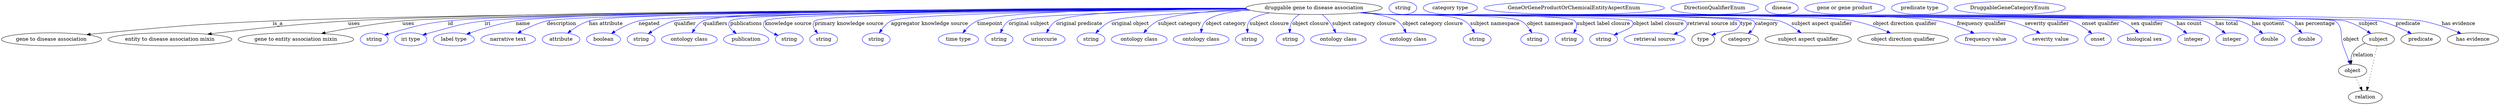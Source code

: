 digraph {
	graph [bb="0,0,6888.6,283"];
	node [label="\N"];
	"druggable gene to disease association"	[height=0.5,
		label="druggable gene to disease association",
		pos="3621.8,265",
		width=5.2176];
	"gene to disease association"	[height=0.5,
		pos="137.79,178",
		width=3.8274];
	"druggable gene to disease association" -> "gene to disease association"	[label=is_a,
		lp="762.79,221.5",
		pos="e,234.98,190.85 3434.9,263.16 2884.4,260.46 1274.4,250.88 748.79,229 542.22,220.4 490.64,215.21 284.79,196 271.95,194.8 258.49,193.42 \
245.15,191.97"];
	"entity to disease association mixin"	[height=0.5,
		pos="464.79,178",
		width=4.7482];
	"druggable gene to disease association" -> "entity to disease association mixin"	[label=uses,
		lp="973.29,221.5",
		pos="e,569.19,192.31 3434.1,263.69 2910.3,262.48 1439.5,256.65 956.79,229 827.1,221.57 678.84,205.46 579.27,193.52"];
	"gene to entity association mixin"	[height=0.5,
		pos="812.79,178",
		width=4.4232];
	"druggable gene to disease association" -> "gene to entity association mixin"	[label=uses,
		lp="1123.3,221.5",
		pos="e,883.38,194.16 3434.8,263.07 2891.3,260.12 1335.8,249.94 1106.8,229 1034,222.35 952.18,207.84 893.35,196.16"];
	id	[color=blue,
		height=0.5,
		label=string,
		pos="1028.8,178",
		width=1.0652];
	"druggable gene to disease association" -> id	[color=blue,
		label=id,
		lp="1238.8,221.5",
		pos="e,1057.8,189.95 3434.3,263.36 2909.1,261.27 1447.6,253.32 1231.8,229 1161.8,221.11 1144.6,215.13 1076.8,196 1073.7,195.12 1070.5,\
194.15 1067.3,193.13",
		style=solid];
	iri	[color=blue,
		height=0.5,
		label="iri type",
		pos="1129.8,178",
		width=1.2277];
	"druggable gene to disease association" -> iri	[color=blue,
		label=iri,
		lp="1340.8,221.5",
		pos="e,1162.7,190.09 3434.5,263.3 2925,261.09 1538.4,252.94 1332.8,229 1265,221.1 1248.7,213.78 1182.8,196 1179.4,195.09 1175.9,194.1 \
1172.5,193.07",
		style=solid];
	name	[color=blue,
		height=0.5,
		label="label type",
		pos="1248.8,178",
		width=1.5707];
	"druggable gene to disease association" -> name	[color=blue,
		label=name,
		lp="1438.8,221.5",
		pos="e,1283.6,192.27 3433.9,263.92 2937.3,263.29 1614.7,258.81 1418.8,229 1375.2,222.37 1327.1,207.49 1293.2,195.67",
		style=solid];
	description	[color=blue,
		height=0.5,
		label="narrative text",
		pos="1398.8,178",
		width=2.0943];
	"druggable gene to disease association" -> description	[color=blue,
		label=description,
		lp="1545.3,221.5",
		pos="e,1424.7,195.03 3434.9,263.05 2934.8,260.21 1597.8,250.64 1504.8,229 1479.7,223.16 1453.5,210.87 1433.4,199.93",
		style=solid];
	"has attribute"	[color=blue,
		height=0.5,
		label=attribute,
		pos="1543.8,178",
		width=1.4443];
	"druggable gene to disease association" -> "has attribute"	[color=blue,
		label="has attribute",
		lp="1667.8,221.5",
		pos="e,1561.9,194.99 3434.6,263.52 2953.7,261.9 1706.5,255.2 1620.8,229 1602.4,223.37 1584.2,211.9 1570.1,201.37",
		style=solid];
	negated	[color=blue,
		height=0.5,
		label=boolean,
		pos="1660.8,178",
		width=1.2999];
	"druggable gene to disease association" -> negated	[color=blue,
		label=negated,
		lp="1785.8,221.5",
		pos="e,1682.5,194.04 3435,262.8 2978.5,259.55 1837,249.43 1756.8,229 1733.5,223.07 1709.6,210.61 1691.4,199.61",
		style=solid];
	qualifier	[color=blue,
		height=0.5,
		label=string,
		pos="1763.8,178",
		width=1.0652];
	"druggable gene to disease association" -> qualifier	[color=blue,
		label=qualifier,
		lp="1884.8,221.5",
		pos="e,1783.5,193.55 3435.2,262.7 2996.4,259.32 1930,249.09 1854.8,229 1832.2,222.98 1809.2,210.26 1792,199.16",
		style=solid];
	qualifiers	[color=blue,
		height=0.5,
		label="ontology class",
		pos="1896.8,178",
		width=2.1304];
	"druggable gene to disease association" -> qualifiers	[color=blue,
		label=qualifiers,
		lp="1968.3,221.5",
		pos="e,1904.7,196.23 3433.9,264.47 3008,264.94 2000.5,262.47 1934.8,229 1924.5,223.75 1916.2,214.27 1910,204.96",
		style=solid];
	publications	[color=blue,
		height=0.5,
		label=publication,
		pos="2053.8,178",
		width=1.7332];
	"druggable gene to disease association" -> publications	[color=blue,
		label=publications,
		lp="2053.8,221.5",
		pos="e,2026.6,194.25 3434.7,263.33 3015.3,261.39 2034.4,254.15 2009.8,229 2000.9,219.96 2007.7,209.51 2018.3,200.51",
		style=solid];
	"knowledge source"	[color=blue,
		height=0.5,
		label=string,
		pos="2172.8,178",
		width=1.0652];
	"druggable gene to disease association" -> "knowledge source"	[color=blue,
		label="knowledge source",
		lp="2170.3,221.5",
		pos="e,2141.9,188.87 3434.7,263.06 3034.3,260.6 2128.7,252.45 2105.8,229 2092.2,215.07 2111.2,202.01 2132.5,192.74",
		style=solid];
	"primary knowledge source"	[color=blue,
		height=0.5,
		label=string,
		pos="2267.8,178",
		width=1.0652];
	"druggable gene to disease association" -> "primary knowledge source"	[color=blue,
		label="primary knowledge source",
		lp="2337.8,221.5",
		pos="e,2251.2,194.5 3435.6,262.61 3063.8,259.4 2263.3,250.05 2242.8,229 2235.5,221.55 2238.7,211.57 2244.9,202.49",
		style=solid];
	"aggregator knowledge source"	[color=blue,
		height=0.5,
		label=string,
		pos="2412.8,178",
		width=1.0652];
	"druggable gene to disease association" -> "aggregator knowledge source"	[color=blue,
		label="aggregator knowledge source",
		lp="2560.3,221.5",
		pos="e,2421.4,195.73 3435.7,262.44 3117,259.21 2496.9,250.22 2453.8,229 2442.8,223.61 2433.8,213.79 2427,204.26",
		style=solid];
	timepoint	[color=blue,
		height=0.5,
		label="time type",
		pos="2639.8,178",
		width=1.5346];
	"druggable gene to disease association" -> timepoint	[color=blue,
		label=timepoint,
		lp="2726.8,221.5",
		pos="e,2651.8,195.78 3434.1,264.06 3182,263.06 2758,257.12 2691.8,229 2678.9,223.51 2667.3,213.25 2658.4,203.44",
		style=solid];
	"original subject"	[color=blue,
		height=0.5,
		label=string,
		pos="2751.8,178",
		width=1.0652];
	"druggable gene to disease association" -> "original subject"	[color=blue,
		label="original subject",
		lp="2834.8,221.5",
		pos="e,2756.2,195.99 3438.6,260.97 3199,256.34 2806.3,246.18 2778.8,229 2770.2,223.62 2764.1,214.5 2760,205.51",
		style=solid];
	"original predicate"	[color=blue,
		height=0.5,
		label=uriorcurie,
		pos="2876.8,178",
		width=1.5887];
	"druggable gene to disease association" -> "original predicate"	[color=blue,
		label="original predicate",
		lp="2973.3,221.5",
		pos="e,2883.2,196.05 3434.4,263.48 3238.8,261.56 2954.3,254.37 2909.8,229 2900.3,223.59 2893,214.21 2887.8,205.02",
		style=solid];
	"original object"	[color=blue,
		height=0.5,
		label=string,
		pos="3005.8,178",
		width=1.0652];
	"druggable gene to disease association" -> "original object"	[color=blue,
		label="original object",
		lp="3114.3,221.5",
		pos="e,3018.9,195.19 3445.7,258.67 3295.2,253.17 3097.6,243.37 3062.8,229 3048.8,223.24 3035.9,212.6 3025.9,202.61",
		style=solid];
	"subject category"	[color=blue,
		height=0.5,
		label="ontology class",
		pos="3138.8,178",
		width=2.1304];
	"druggable gene to disease association" -> "subject category"	[color=blue,
		label="subject category",
		lp="3250.3,221.5",
		pos="e,3151.3,196.06 3438,261.26 3341.5,257.42 3234.4,248.66 3190.8,229 3178.3,223.37 3167,213.43 3158.1,203.88",
		style=solid];
	"object category"	[color=blue,
		height=0.5,
		label="ontology class",
		pos="3309.8,178",
		width=2.1304];
	"druggable gene to disease association" -> "object category"	[color=blue,
		label="object category",
		lp="3378.3,221.5",
		pos="e,3309.6,196.38 3442.4,259.64 3390.2,254.84 3342.1,245.78 3322.8,229 3316.2,223.3 3312.8,214.78 3311,206.37",
		style=solid];
	"subject closure"	[color=blue,
		height=0.5,
		label=string,
		pos="3442.8,178",
		width=1.0652];
	"druggable gene to disease association" -> "subject closure"	[color=blue,
		label="subject closure",
		lp="3498.3,221.5",
		pos="e,3438.2,196.17 3498.8,251.27 3473.6,246.12 3452.1,238.95 3443.8,229 3438.5,222.73 3437,214.31 3437.2,206.16",
		style=solid];
	"object closure"	[color=blue,
		height=0.5,
		label=string,
		pos="3555.8,178",
		width=1.0652];
	"druggable gene to disease association" -> "object closure"	[color=blue,
		label="object closure",
		lp="3611.8,221.5",
		pos="e,3554.2,196.04 3581.4,247.39 3573.8,242.53 3566.7,236.46 3561.8,229 3557.4,222.29 3555.4,213.97 3554.6,206.05",
		style=solid];
	"subject category closure"	[color=blue,
		height=0.5,
		label="ontology class",
		pos="3688.8,178",
		width=2.1304];
	"druggable gene to disease association" -> "subject category closure"	[color=blue,
		label="subject category closure",
		lp="3759.3,221.5",
		pos="e,3681.4,196.13 3643.9,247.12 3650.1,241.74 3656.6,235.49 3661.8,229 3667.5,221.8 3672.7,213.19 3676.9,205.16",
		style=solid];
	"object category closure"	[color=blue,
		height=0.5,
		label="ontology class",
		pos="3881.8,178",
		width=2.1304];
	"druggable gene to disease association" -> "object category closure"	[color=blue,
		label="object category closure",
		lp="3949.3,221.5",
		pos="e,3875.6,196.12 3758.8,252.63 3798.1,247.3 3834.6,239.7 3850.8,229 3859.5,223.23 3866.2,214.08 3871.1,205.17",
		style=solid];
	"subject namespace"	[color=blue,
		height=0.5,
		label=string,
		pos="4071.8,178",
		width=1.0652];
	"druggable gene to disease association" -> "subject namespace"	[color=blue,
		label="subject namespace",
		lp="4120.8,221.5",
		pos="e,4064.7,195.94 3755.8,252.37 3776.9,250.56 3798.4,248.72 3818.8,247 3867.2,242.91 3994.6,253.2 4036.8,229 4046.4,223.46 4054.1,\
214.05 4059.7,204.88",
		style=solid];
	"object namespace"	[color=blue,
		height=0.5,
		label=string,
		pos="4230.8,178",
		width=1.0652];
	"druggable gene to disease association" -> "object namespace"	[color=blue,
		label="object namespace",
		lp="4273.8,221.5",
		pos="e,4222.8,196.12 3752.3,252.03 3774.5,250.2 3797.3,248.44 3818.8,247 3860.3,244.21 4156,248.38 4192.8,229 4203,223.61 4211.3,214.1 \
4217.5,204.81",
		style=solid];
	"subject label closure"	[color=blue,
		height=0.5,
		label=string,
		pos="4325.8,178",
		width=1.0652];
	"druggable gene to disease association" -> "subject label closure"	[color=blue,
		label="subject label closure",
		lp="4420.8,221.5",
		pos="e,4338.4,195.31 3750.7,251.91 3773.4,250.06 3796.8,248.33 3818.8,247 3847.8,245.25 4321.6,249.91 4341.8,229 4348.3,222.29 4347,212.94 \
4343.2,204.15",
		style=solid];
	"object label closure"	[color=blue,
		height=0.5,
		label=string,
		pos="4420.8,178",
		width=1.0652];
	"druggable gene to disease association" -> "object label closure"	[color=blue,
		label="object label closure",
		lp="4572.3,221.5",
		pos="e,4449.6,190.14 3749.9,251.83 3772.8,249.97 3796.5,248.25 3818.8,247 3837.7,245.94 4485.6,242.54 4498.8,229 4503.4,224.22 4502.4,\
219.6 4498.8,214 4496.3,210.08 4477.4,201.57 4458.8,193.92",
		style=solid];
	"retrieval source ids"	[color=blue,
		height=0.5,
		label="retrieval source",
		pos="4561.8,178",
		width=2.347];
	"druggable gene to disease association" -> "retrieval source ids"	[color=blue,
		label="retrieval source ids",
		lp="4721.3,221.5",
		pos="e,4614.6,192.15 3749.4,251.78 3772.5,249.92 3796.3,248.21 3818.8,247 3841.7,245.76 4629.7,245.42 4645.8,229 4659.1,215.37 4644.6,\
204.07 4624,195.68",
		style=solid];
	type	[height=0.5,
		pos="4695.8,178",
		width=0.86659];
	"druggable gene to disease association" -> type	[color=blue,
		label=type,
		lp="4814.8,221.5",
		pos="e,4719.9,189.44 3749.1,251.74 3772.3,249.87 3796.2,248.18 3818.8,247 3845.9,245.58 4775.8,248.35 4794.8,229 4799.5,224.24 4798.7,\
219.37 4794.8,214 4778.8,192.27 4762.2,205.18 4736.8,196 4734.4,195.13 4731.9,194.2 4729.4,193.24",
		style=solid];
	category	[height=0.5,
		pos="4796.8,178",
		width=1.4263];
	"druggable gene to disease association" -> category	[color=blue,
		label=category,
		lp="4871.3,221.5",
		pos="e,4820.3,194.24 3749.1,251.73 3772.3,249.86 3796.2,248.17 3818.8,247 3847,245.54 4815,249.14 4834.8,229 4843.2,220.45 4837.4,210.02 \
4828,200.9",
		style=solid];
	"subject aspect qualifier"	[height=0.5,
		pos="4984.8,178",
		width=3.3039];
	"druggable gene to disease association" -> "subject aspect qualifier"	[color=blue,
		label="subject aspect qualifier",
		lp="5023.3,221.5",
		pos="e,4965.2,195.99 3748.9,251.73 3772.1,249.85 3796.2,248.16 3818.8,247 3879.2,243.9 4848.9,246.48 4906.8,229 4924.9,223.53 4942.8,\
212.54 4956.9,202.25",
		style=solid];
	"object direction qualifier"	[height=0.5,
		pos="5246.8,178",
		width=3.4664];
	"druggable gene to disease association" -> "object direction qualifier"	[color=blue,
		label="object direction qualifier",
		lp="5252.8,221.5",
		pos="e,5212.2,195.43 3748.6,251.7 3771.9,249.82 3796.1,248.14 3818.8,247 3962.2,239.82 4969.6,255.14 5110.8,229 5142.6,223.1 5176.8,210.5 \
5203,199.42",
		style=solid];
	"frequency qualifier"	[color=blue,
		height=0.5,
		label="frequency value",
		pos="5474.8,178",
		width=2.3651];
	"druggable gene to disease association" -> "frequency qualifier"	[color=blue,
		label="frequency qualifier",
		lp="5464.8,221.5",
		pos="e,5443.1,194.83 3748.3,251.68 3771.7,249.8 3796,248.12 3818.8,247 3988.2,238.71 5178.3,260.94 5344.8,229 5375.7,223.06 5408.9,210.21 \
5433.9,199.02",
		style=solid];
	"severity qualifier"	[color=blue,
		height=0.5,
		label="severity value",
		pos="5653.8,178",
		width=2.1123];
	"druggable gene to disease association" -> "severity qualifier"	[color=blue,
		label="severity qualifier",
		lp="5644.8,221.5",
		pos="e,5625.5,194.84 3748.3,251.66 3771.7,249.78 3796,248.1 3818.8,247 3914.1,242.39 5443.4,248.63 5536.8,229 5564.6,223.16 5594,210.56 \
5616.4,199.48",
		style=solid];
	"onset qualifier"	[color=blue,
		height=0.5,
		label=onset,
		pos="5783.8,178",
		width=1.011];
	"druggable gene to disease association" -> "onset qualifier"	[color=blue,
		label="onset qualifier",
		lp="5792.3,221.5",
		pos="e,5767.4,194.3 3748.1,251.66 3771.6,249.77 3795.9,248.09 3818.8,247 3871.3,244.49 5659.6,244.62 5709.8,229 5728.1,223.31 5745.9,\
211.49 5759.5,200.77",
		style=solid];
	"sex qualifier"	[color=blue,
		height=0.5,
		label="biological sex",
		pos="5911.8,178",
		width=2.0401];
	"druggable gene to disease association" -> "sex qualifier"	[color=blue,
		label="sex qualifier",
		lp="5919.8,221.5",
		pos="e,5896.5,195.74 3748.1,251.65 3771.6,249.76 3795.9,248.09 3818.8,247 3875.1,244.33 5794.6,247.59 5847.8,229 5863.3,223.6 5877.9,\
212.8 5889.2,202.62",
		style=solid];
	"has count"	[color=blue,
		height=0.5,
		label=integer,
		pos="6047.8,178",
		width=1.2277];
	"druggable gene to disease association" -> "has count"	[color=blue,
		label="has count",
		lp="6035.8,221.5",
		pos="e,6029.5,194.57 3748.1,251.64 3771.6,249.76 3795.9,248.08 3818.8,247 3878.4,244.18 5910.5,245.7 5967.8,229 5987.2,223.33 6006.6,\
211.46 6021.4,200.71",
		style=solid];
	"has total"	[color=blue,
		height=0.5,
		label=integer,
		pos="6153.8,178",
		width=1.2277];
	"druggable gene to disease association" -> "has total"	[color=blue,
		label="has total",
		lp="6139.3,221.5",
		pos="e,6135.8,194.57 3748.1,251.63 3771.6,249.75 3795.9,248.08 3818.8,247 3881.4,244.05 6014.7,246.69 6074.8,229 6094.1,223.33 6113.1,\
211.46 6127.7,200.71",
		style=solid];
	"has quotient"	[color=blue,
		height=0.5,
		label=double,
		pos="6257.8,178",
		width=1.1735];
	"druggable gene to disease association" -> "has quotient"	[color=blue,
		label="has quotient",
		lp="6253.8,221.5",
		pos="e,6239.1,194.34 3747.8,251.65 3771.4,249.76 3795.8,248.08 3818.8,247 3884.2,243.93 6111.8,246.77 6174.8,229 6195,223.31 6215.1,211.32 \
6230.6,200.51",
		style=solid];
	"has percentage"	[color=blue,
		height=0.5,
		label=double,
		pos="6359.8,178",
		width=1.1735];
	"druggable gene to disease association" -> "has percentage"	[color=blue,
		label="has percentage",
		lp="6382.8,221.5",
		pos="e,6346.8,195.47 3747.8,251.64 3771.4,249.75 3795.8,248.07 3818.8,247 3887.7,243.78 6238.3,253.54 6302.8,229 6316.9,223.63 6329.8,\
213.02 6339.8,202.96",
		style=solid];
	object	[height=0.5,
		pos="6486.8,91",
		width=1.0832];
	"druggable gene to disease association" -> object	[color=blue,
		label=object,
		lp="6482.8,178",
		pos="e,6480.1,108.97 3747.8,251.63 3771.4,249.74 3795.8,248.07 3818.8,247 3855.1,245.31 6408.4,250.37 6437.8,229 6463.9,210.01 6449.9,\
190.44 6460.8,160 6465.7,146.2 6471.5,130.94 6476.4,118.38",
		style=solid];
	subject	[height=0.5,
		pos="6557.8,178",
		width=1.2277];
	"druggable gene to disease association" -> subject	[color=blue,
		label=subject,
		lp="6529.8,221.5",
		pos="e,6537.1,194.12 3747.8,251.63 3771.4,249.74 3795.8,248.07 3818.8,247 3892.2,243.59 6394.6,247.36 6465.8,229 6488.3,223.2 6511.2,\
210.74 6528.6,199.71",
		style=solid];
	predicate	[height=0.5,
		pos="6674.8,178",
		width=1.5165];
	"druggable gene to disease association" -> predicate	[color=blue,
		label=predicate,
		lp="6639.8,221.5",
		pos="e,6648.9,193.9 3747.8,251.63 3771.4,249.74 3795.8,248.07 3818.8,247 3894.8,243.47 6485.3,244.75 6559.8,229 6587.9,223.05 6617.7,\
209.92 6639.8,198.61",
		style=solid];
	"has evidence"	[height=0.5,
		pos="6817.8,178",
		width=1.9679];
	"druggable gene to disease association" -> "has evidence"	[color=blue,
		label="has evidence",
		lp="6779.3,221.5",
		pos="e,6785.5,194.04 3747.8,251.62 3771.4,249.73 3795.8,248.06 3818.8,247 3977.5,239.67 6521.4,256.6 6677.8,229 6712,222.96 6749,209.45 \
6776.3,197.99",
		style=solid];
	association_type	[color=blue,
		height=0.5,
		label=string,
		pos="3865.8,265",
		width=1.0652];
	association_category	[color=blue,
		height=0.5,
		label="category type",
		pos="3996.8,265",
		width=2.0762];
	"gene to disease or phenotypic feature association_subject aspect qualifier"	[color=blue,
		height=0.5,
		label=GeneOrGeneProductOrChemicalEntityAspectEnum,
		pos="4338.8,265",
		width=6.9147];
	"gene to disease or phenotypic feature association_object direction qualifier"	[color=blue,
		height=0.5,
		label=DirectionQualifierEnum,
		pos="4726.8,265",
		width=3.358];
	relation	[height=0.5,
		pos="6521.8,18",
		width=1.2999];
	object -> relation	[pos="e,6513.3,36.198 6495.1,73.174 6499.2,64.896 6504.2,54.723 6508.8,45.438",
		style=dotted];
	"gene to disease association_object"	[color=blue,
		height=0.5,
		label=disease,
		pos="4910.8,265",
		width=1.2638];
	subject -> object	[label=relation,
		lp="6515.8,134.5",
		pos="e,6483,109.01 6521.4,167.42 6508.6,162.12 6495.4,154.06 6487.8,142 6483.5,135.26 6482.2,126.93 6482.2,119.01"];
	subject -> relation	[pos="e,6526,36.005 6554.1,160.05 6549.7,139.44 6541.9,103.63 6534.8,73 6532.8,64.183 6530.5,54.574 6528.4,45.938",
		style=dotted];
	"druggable gene to disease association_subject"	[color=blue,
		height=0.5,
		label="gene or gene product",
		pos="5084.8,265",
		width=3.0692];
	"druggable gene to disease association_predicate"	[color=blue,
		height=0.5,
		label="predicate type",
		pos="5290.8,265",
		width=2.1665];
	"druggable gene to disease association_has evidence"	[color=blue,
		height=0.5,
		label=DruggableGeneCategoryEnum,
		pos="5539.8,265",
		width=4.2607];
}

